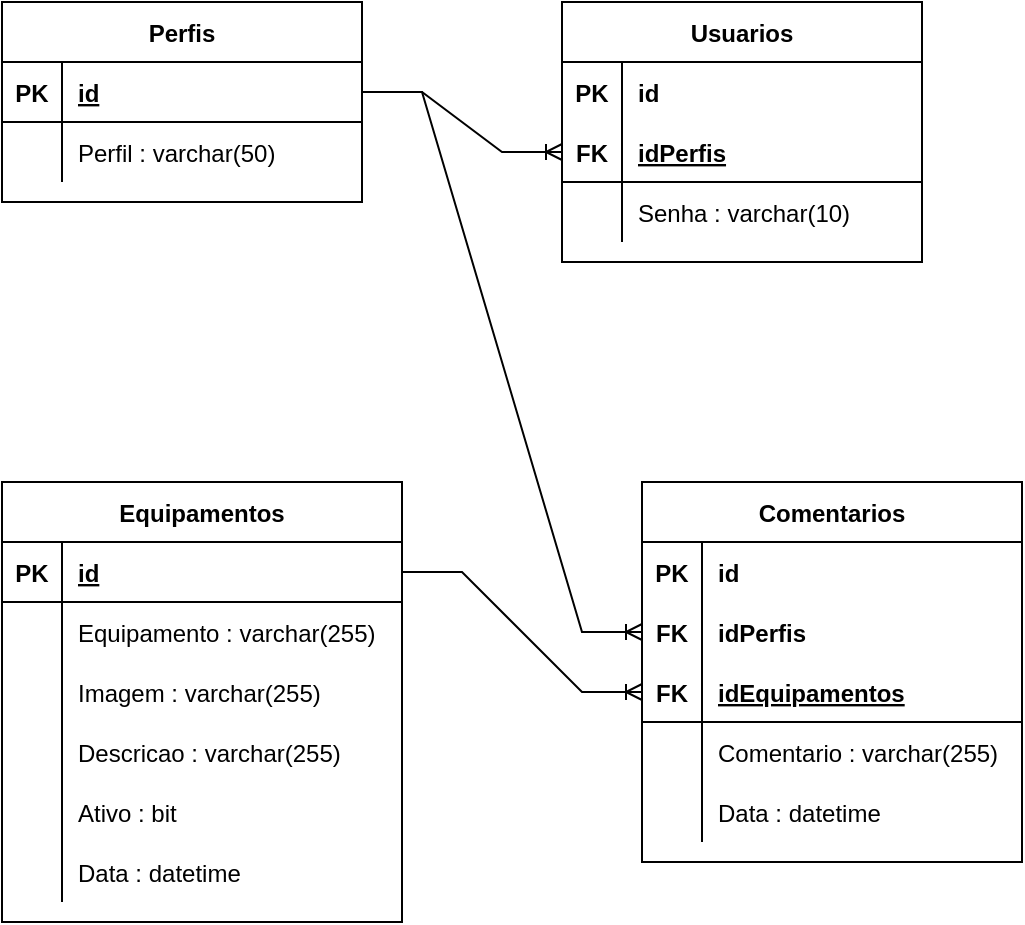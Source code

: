 <mxfile version="17.0.0" type="device" pages="2"><diagram id="tdPAcbB84zCWbQZBpgEY" name="Logico"><mxGraphModel dx="997" dy="548" grid="1" gridSize="10" guides="1" tooltips="1" connect="1" arrows="1" fold="1" page="1" pageScale="1" pageWidth="827" pageHeight="1169" math="0" shadow="0"><root><mxCell id="0"/><mxCell id="1" parent="0"/><mxCell id="6WgwJgQezo6RqMA8H8xF-1" value="Perfis" style="shape=table;startSize=30;container=1;collapsible=1;childLayout=tableLayout;fixedRows=1;rowLines=0;fontStyle=1;align=center;resizeLast=1;" vertex="1" parent="1"><mxGeometry x="120" y="160" width="180" height="100" as="geometry"/></mxCell><mxCell id="6WgwJgQezo6RqMA8H8xF-2" value="" style="shape=tableRow;horizontal=0;startSize=0;swimlaneHead=0;swimlaneBody=0;fillColor=none;collapsible=0;dropTarget=0;points=[[0,0.5],[1,0.5]];portConstraint=eastwest;top=0;left=0;right=0;bottom=1;" vertex="1" parent="6WgwJgQezo6RqMA8H8xF-1"><mxGeometry y="30" width="180" height="30" as="geometry"/></mxCell><mxCell id="6WgwJgQezo6RqMA8H8xF-3" value="PK" style="shape=partialRectangle;connectable=0;fillColor=none;top=0;left=0;bottom=0;right=0;fontStyle=1;overflow=hidden;" vertex="1" parent="6WgwJgQezo6RqMA8H8xF-2"><mxGeometry width="30" height="30" as="geometry"><mxRectangle width="30" height="30" as="alternateBounds"/></mxGeometry></mxCell><mxCell id="6WgwJgQezo6RqMA8H8xF-4" value="id" style="shape=partialRectangle;connectable=0;fillColor=none;top=0;left=0;bottom=0;right=0;align=left;spacingLeft=6;fontStyle=5;overflow=hidden;" vertex="1" parent="6WgwJgQezo6RqMA8H8xF-2"><mxGeometry x="30" width="150" height="30" as="geometry"><mxRectangle width="150" height="30" as="alternateBounds"/></mxGeometry></mxCell><mxCell id="6WgwJgQezo6RqMA8H8xF-5" value="" style="shape=tableRow;horizontal=0;startSize=0;swimlaneHead=0;swimlaneBody=0;fillColor=none;collapsible=0;dropTarget=0;points=[[0,0.5],[1,0.5]];portConstraint=eastwest;top=0;left=0;right=0;bottom=0;" vertex="1" parent="6WgwJgQezo6RqMA8H8xF-1"><mxGeometry y="60" width="180" height="30" as="geometry"/></mxCell><mxCell id="6WgwJgQezo6RqMA8H8xF-6" value="" style="shape=partialRectangle;connectable=0;fillColor=none;top=0;left=0;bottom=0;right=0;editable=1;overflow=hidden;" vertex="1" parent="6WgwJgQezo6RqMA8H8xF-5"><mxGeometry width="30" height="30" as="geometry"><mxRectangle width="30" height="30" as="alternateBounds"/></mxGeometry></mxCell><mxCell id="6WgwJgQezo6RqMA8H8xF-7" value="Perfil : varchar(50)" style="shape=partialRectangle;connectable=0;fillColor=none;top=0;left=0;bottom=0;right=0;align=left;spacingLeft=6;overflow=hidden;" vertex="1" parent="6WgwJgQezo6RqMA8H8xF-5"><mxGeometry x="30" width="150" height="30" as="geometry"><mxRectangle width="150" height="30" as="alternateBounds"/></mxGeometry></mxCell><mxCell id="6WgwJgQezo6RqMA8H8xF-14" value="Usuarios" style="shape=table;startSize=30;container=1;collapsible=1;childLayout=tableLayout;fixedRows=1;rowLines=0;fontStyle=1;align=center;resizeLast=1;" vertex="1" parent="1"><mxGeometry x="400" y="160" width="180" height="130" as="geometry"/></mxCell><mxCell id="JpD-9Fn8gxCFePUHghaz-8" value="" style="shape=tableRow;horizontal=0;startSize=0;swimlaneHead=0;swimlaneBody=0;fillColor=none;collapsible=0;dropTarget=0;points=[[0,0.5],[1,0.5]];portConstraint=eastwest;top=0;left=0;right=0;bottom=0;" vertex="1" parent="6WgwJgQezo6RqMA8H8xF-14"><mxGeometry y="30" width="180" height="30" as="geometry"/></mxCell><mxCell id="JpD-9Fn8gxCFePUHghaz-9" value="PK" style="shape=partialRectangle;connectable=0;fillColor=none;top=0;left=0;bottom=0;right=0;fontStyle=1;overflow=hidden;" vertex="1" parent="JpD-9Fn8gxCFePUHghaz-8"><mxGeometry width="30" height="30" as="geometry"><mxRectangle width="30" height="30" as="alternateBounds"/></mxGeometry></mxCell><mxCell id="JpD-9Fn8gxCFePUHghaz-10" value="id" style="shape=partialRectangle;connectable=0;fillColor=none;top=0;left=0;bottom=0;right=0;align=left;spacingLeft=6;fontStyle=1;overflow=hidden;" vertex="1" parent="JpD-9Fn8gxCFePUHghaz-8"><mxGeometry x="30" width="150" height="30" as="geometry"><mxRectangle width="150" height="30" as="alternateBounds"/></mxGeometry></mxCell><mxCell id="6WgwJgQezo6RqMA8H8xF-15" value="" style="shape=tableRow;horizontal=0;startSize=0;swimlaneHead=0;swimlaneBody=0;fillColor=none;collapsible=0;dropTarget=0;points=[[0,0.5],[1,0.5]];portConstraint=eastwest;top=0;left=0;right=0;bottom=1;" vertex="1" parent="6WgwJgQezo6RqMA8H8xF-14"><mxGeometry y="60" width="180" height="30" as="geometry"/></mxCell><mxCell id="6WgwJgQezo6RqMA8H8xF-16" value="FK" style="shape=partialRectangle;connectable=0;fillColor=none;top=0;left=0;bottom=0;right=0;fontStyle=1;overflow=hidden;" vertex="1" parent="6WgwJgQezo6RqMA8H8xF-15"><mxGeometry width="30" height="30" as="geometry"><mxRectangle width="30" height="30" as="alternateBounds"/></mxGeometry></mxCell><mxCell id="6WgwJgQezo6RqMA8H8xF-17" value="idPerfis" style="shape=partialRectangle;connectable=0;fillColor=none;top=0;left=0;bottom=0;right=0;align=left;spacingLeft=6;fontStyle=5;overflow=hidden;" vertex="1" parent="6WgwJgQezo6RqMA8H8xF-15"><mxGeometry x="30" width="150" height="30" as="geometry"><mxRectangle width="150" height="30" as="alternateBounds"/></mxGeometry></mxCell><mxCell id="6WgwJgQezo6RqMA8H8xF-18" value="" style="shape=tableRow;horizontal=0;startSize=0;swimlaneHead=0;swimlaneBody=0;fillColor=none;collapsible=0;dropTarget=0;points=[[0,0.5],[1,0.5]];portConstraint=eastwest;top=0;left=0;right=0;bottom=0;" vertex="1" parent="6WgwJgQezo6RqMA8H8xF-14"><mxGeometry y="90" width="180" height="30" as="geometry"/></mxCell><mxCell id="6WgwJgQezo6RqMA8H8xF-19" value="" style="shape=partialRectangle;connectable=0;fillColor=none;top=0;left=0;bottom=0;right=0;editable=1;overflow=hidden;" vertex="1" parent="6WgwJgQezo6RqMA8H8xF-18"><mxGeometry width="30" height="30" as="geometry"><mxRectangle width="30" height="30" as="alternateBounds"/></mxGeometry></mxCell><mxCell id="6WgwJgQezo6RqMA8H8xF-20" value="Senha : varchar(10)" style="shape=partialRectangle;connectable=0;fillColor=none;top=0;left=0;bottom=0;right=0;align=left;spacingLeft=6;overflow=hidden;" vertex="1" parent="6WgwJgQezo6RqMA8H8xF-18"><mxGeometry x="30" width="150" height="30" as="geometry"><mxRectangle width="150" height="30" as="alternateBounds"/></mxGeometry></mxCell><mxCell id="6WgwJgQezo6RqMA8H8xF-27" value="Equipamentos" style="shape=table;startSize=30;container=1;collapsible=1;childLayout=tableLayout;fixedRows=1;rowLines=0;fontStyle=1;align=center;resizeLast=1;" vertex="1" parent="1"><mxGeometry x="120" y="400" width="200" height="220" as="geometry"/></mxCell><mxCell id="6WgwJgQezo6RqMA8H8xF-28" value="" style="shape=tableRow;horizontal=0;startSize=0;swimlaneHead=0;swimlaneBody=0;fillColor=none;collapsible=0;dropTarget=0;points=[[0,0.5],[1,0.5]];portConstraint=eastwest;top=0;left=0;right=0;bottom=1;" vertex="1" parent="6WgwJgQezo6RqMA8H8xF-27"><mxGeometry y="30" width="200" height="30" as="geometry"/></mxCell><mxCell id="6WgwJgQezo6RqMA8H8xF-29" value="PK" style="shape=partialRectangle;connectable=0;fillColor=none;top=0;left=0;bottom=0;right=0;fontStyle=1;overflow=hidden;" vertex="1" parent="6WgwJgQezo6RqMA8H8xF-28"><mxGeometry width="30" height="30" as="geometry"><mxRectangle width="30" height="30" as="alternateBounds"/></mxGeometry></mxCell><mxCell id="6WgwJgQezo6RqMA8H8xF-30" value="id" style="shape=partialRectangle;connectable=0;fillColor=none;top=0;left=0;bottom=0;right=0;align=left;spacingLeft=6;fontStyle=5;overflow=hidden;" vertex="1" parent="6WgwJgQezo6RqMA8H8xF-28"><mxGeometry x="30" width="170" height="30" as="geometry"><mxRectangle width="170" height="30" as="alternateBounds"/></mxGeometry></mxCell><mxCell id="6WgwJgQezo6RqMA8H8xF-31" value="" style="shape=tableRow;horizontal=0;startSize=0;swimlaneHead=0;swimlaneBody=0;fillColor=none;collapsible=0;dropTarget=0;points=[[0,0.5],[1,0.5]];portConstraint=eastwest;top=0;left=0;right=0;bottom=0;" vertex="1" parent="6WgwJgQezo6RqMA8H8xF-27"><mxGeometry y="60" width="200" height="30" as="geometry"/></mxCell><mxCell id="6WgwJgQezo6RqMA8H8xF-32" value="" style="shape=partialRectangle;connectable=0;fillColor=none;top=0;left=0;bottom=0;right=0;editable=1;overflow=hidden;" vertex="1" parent="6WgwJgQezo6RqMA8H8xF-31"><mxGeometry width="30" height="30" as="geometry"><mxRectangle width="30" height="30" as="alternateBounds"/></mxGeometry></mxCell><mxCell id="6WgwJgQezo6RqMA8H8xF-33" value="Equipamento : varchar(255)" style="shape=partialRectangle;connectable=0;fillColor=none;top=0;left=0;bottom=0;right=0;align=left;spacingLeft=6;overflow=hidden;" vertex="1" parent="6WgwJgQezo6RqMA8H8xF-31"><mxGeometry x="30" width="170" height="30" as="geometry"><mxRectangle width="170" height="30" as="alternateBounds"/></mxGeometry></mxCell><mxCell id="6WgwJgQezo6RqMA8H8xF-34" value="" style="shape=tableRow;horizontal=0;startSize=0;swimlaneHead=0;swimlaneBody=0;fillColor=none;collapsible=0;dropTarget=0;points=[[0,0.5],[1,0.5]];portConstraint=eastwest;top=0;left=0;right=0;bottom=0;" vertex="1" parent="6WgwJgQezo6RqMA8H8xF-27"><mxGeometry y="90" width="200" height="30" as="geometry"/></mxCell><mxCell id="6WgwJgQezo6RqMA8H8xF-35" value="" style="shape=partialRectangle;connectable=0;fillColor=none;top=0;left=0;bottom=0;right=0;editable=1;overflow=hidden;" vertex="1" parent="6WgwJgQezo6RqMA8H8xF-34"><mxGeometry width="30" height="30" as="geometry"><mxRectangle width="30" height="30" as="alternateBounds"/></mxGeometry></mxCell><mxCell id="6WgwJgQezo6RqMA8H8xF-36" value="Imagem : varchar(255)" style="shape=partialRectangle;connectable=0;fillColor=none;top=0;left=0;bottom=0;right=0;align=left;spacingLeft=6;overflow=hidden;" vertex="1" parent="6WgwJgQezo6RqMA8H8xF-34"><mxGeometry x="30" width="170" height="30" as="geometry"><mxRectangle width="170" height="30" as="alternateBounds"/></mxGeometry></mxCell><mxCell id="6WgwJgQezo6RqMA8H8xF-37" value="" style="shape=tableRow;horizontal=0;startSize=0;swimlaneHead=0;swimlaneBody=0;fillColor=none;collapsible=0;dropTarget=0;points=[[0,0.5],[1,0.5]];portConstraint=eastwest;top=0;left=0;right=0;bottom=0;" vertex="1" parent="6WgwJgQezo6RqMA8H8xF-27"><mxGeometry y="120" width="200" height="30" as="geometry"/></mxCell><mxCell id="6WgwJgQezo6RqMA8H8xF-38" value="" style="shape=partialRectangle;connectable=0;fillColor=none;top=0;left=0;bottom=0;right=0;editable=1;overflow=hidden;" vertex="1" parent="6WgwJgQezo6RqMA8H8xF-37"><mxGeometry width="30" height="30" as="geometry"><mxRectangle width="30" height="30" as="alternateBounds"/></mxGeometry></mxCell><mxCell id="6WgwJgQezo6RqMA8H8xF-39" value="Descricao : varchar(255)" style="shape=partialRectangle;connectable=0;fillColor=none;top=0;left=0;bottom=0;right=0;align=left;spacingLeft=6;overflow=hidden;" vertex="1" parent="6WgwJgQezo6RqMA8H8xF-37"><mxGeometry x="30" width="170" height="30" as="geometry"><mxRectangle width="170" height="30" as="alternateBounds"/></mxGeometry></mxCell><mxCell id="JpD-9Fn8gxCFePUHghaz-18" value="" style="shape=tableRow;horizontal=0;startSize=0;swimlaneHead=0;swimlaneBody=0;fillColor=none;collapsible=0;dropTarget=0;points=[[0,0.5],[1,0.5]];portConstraint=eastwest;top=0;left=0;right=0;bottom=0;" vertex="1" parent="6WgwJgQezo6RqMA8H8xF-27"><mxGeometry y="150" width="200" height="30" as="geometry"/></mxCell><mxCell id="JpD-9Fn8gxCFePUHghaz-19" value="" style="shape=partialRectangle;connectable=0;fillColor=none;top=0;left=0;bottom=0;right=0;editable=1;overflow=hidden;" vertex="1" parent="JpD-9Fn8gxCFePUHghaz-18"><mxGeometry width="30" height="30" as="geometry"><mxRectangle width="30" height="30" as="alternateBounds"/></mxGeometry></mxCell><mxCell id="JpD-9Fn8gxCFePUHghaz-20" value="Ativo : bit" style="shape=partialRectangle;connectable=0;fillColor=none;top=0;left=0;bottom=0;right=0;align=left;spacingLeft=6;overflow=hidden;" vertex="1" parent="JpD-9Fn8gxCFePUHghaz-18"><mxGeometry x="30" width="170" height="30" as="geometry"><mxRectangle width="170" height="30" as="alternateBounds"/></mxGeometry></mxCell><mxCell id="JpD-9Fn8gxCFePUHghaz-21" value="" style="shape=tableRow;horizontal=0;startSize=0;swimlaneHead=0;swimlaneBody=0;fillColor=none;collapsible=0;dropTarget=0;points=[[0,0.5],[1,0.5]];portConstraint=eastwest;top=0;left=0;right=0;bottom=0;" vertex="1" parent="6WgwJgQezo6RqMA8H8xF-27"><mxGeometry y="180" width="200" height="30" as="geometry"/></mxCell><mxCell id="JpD-9Fn8gxCFePUHghaz-22" value="" style="shape=partialRectangle;connectable=0;fillColor=none;top=0;left=0;bottom=0;right=0;editable=1;overflow=hidden;" vertex="1" parent="JpD-9Fn8gxCFePUHghaz-21"><mxGeometry width="30" height="30" as="geometry"><mxRectangle width="30" height="30" as="alternateBounds"/></mxGeometry></mxCell><mxCell id="JpD-9Fn8gxCFePUHghaz-23" value="Data : datetime" style="shape=partialRectangle;connectable=0;fillColor=none;top=0;left=0;bottom=0;right=0;align=left;spacingLeft=6;overflow=hidden;" vertex="1" parent="JpD-9Fn8gxCFePUHghaz-21"><mxGeometry x="30" width="170" height="30" as="geometry"><mxRectangle width="170" height="30" as="alternateBounds"/></mxGeometry></mxCell><mxCell id="6WgwJgQezo6RqMA8H8xF-40" value="Comentarios" style="shape=table;startSize=30;container=1;collapsible=1;childLayout=tableLayout;fixedRows=1;rowLines=0;fontStyle=1;align=center;resizeLast=1;" vertex="1" parent="1"><mxGeometry x="440" y="400" width="190" height="190" as="geometry"/></mxCell><mxCell id="JpD-9Fn8gxCFePUHghaz-30" value="" style="shape=tableRow;horizontal=0;startSize=0;swimlaneHead=0;swimlaneBody=0;fillColor=none;collapsible=0;dropTarget=0;points=[[0,0.5],[1,0.5]];portConstraint=eastwest;top=0;left=0;right=0;bottom=0;" vertex="1" parent="6WgwJgQezo6RqMA8H8xF-40"><mxGeometry y="30" width="190" height="30" as="geometry"/></mxCell><mxCell id="JpD-9Fn8gxCFePUHghaz-31" value="PK" style="shape=partialRectangle;connectable=0;fillColor=none;top=0;left=0;bottom=0;right=0;fontStyle=1;overflow=hidden;" vertex="1" parent="JpD-9Fn8gxCFePUHghaz-30"><mxGeometry width="30" height="30" as="geometry"><mxRectangle width="30" height="30" as="alternateBounds"/></mxGeometry></mxCell><mxCell id="JpD-9Fn8gxCFePUHghaz-32" value="id" style="shape=partialRectangle;connectable=0;fillColor=none;top=0;left=0;bottom=0;right=0;align=left;spacingLeft=6;fontStyle=1;overflow=hidden;" vertex="1" parent="JpD-9Fn8gxCFePUHghaz-30"><mxGeometry x="30" width="160" height="30" as="geometry"><mxRectangle width="160" height="30" as="alternateBounds"/></mxGeometry></mxCell><mxCell id="JpD-9Fn8gxCFePUHghaz-27" value="" style="shape=tableRow;horizontal=0;startSize=0;swimlaneHead=0;swimlaneBody=0;fillColor=none;collapsible=0;dropTarget=0;points=[[0,0.5],[1,0.5]];portConstraint=eastwest;top=0;left=0;right=0;bottom=0;fontStyle=1" vertex="1" parent="6WgwJgQezo6RqMA8H8xF-40"><mxGeometry y="60" width="190" height="30" as="geometry"/></mxCell><mxCell id="JpD-9Fn8gxCFePUHghaz-28" value="FK" style="shape=partialRectangle;connectable=0;fillColor=none;top=0;left=0;bottom=0;right=0;fontStyle=1;overflow=hidden;" vertex="1" parent="JpD-9Fn8gxCFePUHghaz-27"><mxGeometry width="30" height="30" as="geometry"><mxRectangle width="30" height="30" as="alternateBounds"/></mxGeometry></mxCell><mxCell id="JpD-9Fn8gxCFePUHghaz-29" value="idPerfis" style="shape=partialRectangle;connectable=0;fillColor=none;top=0;left=0;bottom=0;right=0;align=left;spacingLeft=6;fontStyle=1;overflow=hidden;" vertex="1" parent="JpD-9Fn8gxCFePUHghaz-27"><mxGeometry x="30" width="160" height="30" as="geometry"><mxRectangle width="160" height="30" as="alternateBounds"/></mxGeometry></mxCell><mxCell id="6WgwJgQezo6RqMA8H8xF-41" value="" style="shape=tableRow;horizontal=0;startSize=0;swimlaneHead=0;swimlaneBody=0;fillColor=none;collapsible=0;dropTarget=0;points=[[0,0.5],[1,0.5]];portConstraint=eastwest;top=0;left=0;right=0;bottom=1;" vertex="1" parent="6WgwJgQezo6RqMA8H8xF-40"><mxGeometry y="90" width="190" height="30" as="geometry"/></mxCell><mxCell id="6WgwJgQezo6RqMA8H8xF-42" value="FK" style="shape=partialRectangle;connectable=0;fillColor=none;top=0;left=0;bottom=0;right=0;fontStyle=1;overflow=hidden;" vertex="1" parent="6WgwJgQezo6RqMA8H8xF-41"><mxGeometry width="30" height="30" as="geometry"><mxRectangle width="30" height="30" as="alternateBounds"/></mxGeometry></mxCell><mxCell id="6WgwJgQezo6RqMA8H8xF-43" value="idEquipamentos" style="shape=partialRectangle;connectable=0;fillColor=none;top=0;left=0;bottom=0;right=0;align=left;spacingLeft=6;fontStyle=5;overflow=hidden;" vertex="1" parent="6WgwJgQezo6RqMA8H8xF-41"><mxGeometry x="30" width="160" height="30" as="geometry"><mxRectangle width="160" height="30" as="alternateBounds"/></mxGeometry></mxCell><mxCell id="6WgwJgQezo6RqMA8H8xF-44" value="" style="shape=tableRow;horizontal=0;startSize=0;swimlaneHead=0;swimlaneBody=0;fillColor=none;collapsible=0;dropTarget=0;points=[[0,0.5],[1,0.5]];portConstraint=eastwest;top=0;left=0;right=0;bottom=0;" vertex="1" parent="6WgwJgQezo6RqMA8H8xF-40"><mxGeometry y="120" width="190" height="30" as="geometry"/></mxCell><mxCell id="6WgwJgQezo6RqMA8H8xF-45" value="" style="shape=partialRectangle;connectable=0;fillColor=none;top=0;left=0;bottom=0;right=0;editable=1;overflow=hidden;" vertex="1" parent="6WgwJgQezo6RqMA8H8xF-44"><mxGeometry width="30" height="30" as="geometry"><mxRectangle width="30" height="30" as="alternateBounds"/></mxGeometry></mxCell><mxCell id="6WgwJgQezo6RqMA8H8xF-46" value="Comentario : varchar(255)" style="shape=partialRectangle;connectable=0;fillColor=none;top=0;left=0;bottom=0;right=0;align=left;spacingLeft=6;overflow=hidden;" vertex="1" parent="6WgwJgQezo6RqMA8H8xF-44"><mxGeometry x="30" width="160" height="30" as="geometry"><mxRectangle width="160" height="30" as="alternateBounds"/></mxGeometry></mxCell><mxCell id="6WgwJgQezo6RqMA8H8xF-47" value="" style="shape=tableRow;horizontal=0;startSize=0;swimlaneHead=0;swimlaneBody=0;fillColor=none;collapsible=0;dropTarget=0;points=[[0,0.5],[1,0.5]];portConstraint=eastwest;top=0;left=0;right=0;bottom=0;" vertex="1" parent="6WgwJgQezo6RqMA8H8xF-40"><mxGeometry y="150" width="190" height="30" as="geometry"/></mxCell><mxCell id="6WgwJgQezo6RqMA8H8xF-48" value="" style="shape=partialRectangle;connectable=0;fillColor=none;top=0;left=0;bottom=0;right=0;editable=1;overflow=hidden;" vertex="1" parent="6WgwJgQezo6RqMA8H8xF-47"><mxGeometry width="30" height="30" as="geometry"><mxRectangle width="30" height="30" as="alternateBounds"/></mxGeometry></mxCell><mxCell id="6WgwJgQezo6RqMA8H8xF-49" value="Data : datetime" style="shape=partialRectangle;connectable=0;fillColor=none;top=0;left=0;bottom=0;right=0;align=left;spacingLeft=6;overflow=hidden;" vertex="1" parent="6WgwJgQezo6RqMA8H8xF-47"><mxGeometry x="30" width="160" height="30" as="geometry"><mxRectangle width="160" height="30" as="alternateBounds"/></mxGeometry></mxCell><mxCell id="JpD-9Fn8gxCFePUHghaz-33" value="" style="edgeStyle=entityRelationEdgeStyle;fontSize=12;html=1;endArrow=ERoneToMany;rounded=0;" edge="1" parent="1" source="6WgwJgQezo6RqMA8H8xF-2" target="6WgwJgQezo6RqMA8H8xF-15"><mxGeometry width="100" height="100" relative="1" as="geometry"><mxPoint x="290" y="380" as="sourcePoint"/><mxPoint x="390" y="280" as="targetPoint"/></mxGeometry></mxCell><mxCell id="JpD-9Fn8gxCFePUHghaz-34" value="" style="edgeStyle=entityRelationEdgeStyle;fontSize=12;html=1;endArrow=ERoneToMany;rounded=0;" edge="1" parent="1" source="6WgwJgQezo6RqMA8H8xF-2" target="JpD-9Fn8gxCFePUHghaz-27"><mxGeometry width="100" height="100" relative="1" as="geometry"><mxPoint x="300" y="290" as="sourcePoint"/><mxPoint x="400" y="320" as="targetPoint"/></mxGeometry></mxCell><mxCell id="JpD-9Fn8gxCFePUHghaz-35" value="" style="edgeStyle=entityRelationEdgeStyle;fontSize=12;html=1;endArrow=ERoneToMany;rounded=0;" edge="1" parent="1" source="6WgwJgQezo6RqMA8H8xF-28" target="6WgwJgQezo6RqMA8H8xF-41"><mxGeometry width="100" height="100" relative="1" as="geometry"><mxPoint x="240" y="280" as="sourcePoint"/><mxPoint x="340" y="550" as="targetPoint"/></mxGeometry></mxCell></root></mxGraphModel></diagram><diagram id="pWdBas2pma8MtRE70VwR" name="Atividades"><mxGraphModel dx="997" dy="548" grid="1" gridSize="10" guides="1" tooltips="1" connect="1" arrows="1" fold="1" page="1" pageScale="1" pageWidth="827" pageHeight="1169" math="0" shadow="0"><root><mxCell id="mpQ9d0ehtiU9XepWLWbp-0"/><mxCell id="mpQ9d0ehtiU9XepWLWbp-1" parent="mpQ9d0ehtiU9XepWLWbp-0"/><mxCell id="sCUvoEpc41cK1C80N4aV-0" value="" style="ellipse;html=1;shape=endState;fillColor=#000000;strokeColor=#ff0000;" vertex="1" parent="mpQ9d0ehtiU9XepWLWbp-1"><mxGeometry x="280" y="700" width="30" height="30" as="geometry"/></mxCell><mxCell id="sCUvoEpc41cK1C80N4aV-1" value="" style="ellipse;html=1;shape=startState;fillColor=#000000;strokeColor=#ff0000;" vertex="1" parent="mpQ9d0ehtiU9XepWLWbp-1"><mxGeometry x="280" y="80" width="30" height="30" as="geometry"/></mxCell><mxCell id="sCUvoEpc41cK1C80N4aV-2" value="" style="edgeStyle=orthogonalEdgeStyle;html=1;verticalAlign=bottom;endArrow=open;endSize=8;strokeColor=#ff0000;rounded=0;" edge="1" source="sCUvoEpc41cK1C80N4aV-1" parent="mpQ9d0ehtiU9XepWLWbp-1"><mxGeometry relative="1" as="geometry"><mxPoint x="295" y="170" as="targetPoint"/></mxGeometry></mxCell><mxCell id="sCUvoEpc41cK1C80N4aV-3" value="Efetuar Login" style="rounded=1;whiteSpace=wrap;html=1;arcSize=40;fontColor=#000000;fillColor=#ffffc0;strokeColor=#ff0000;" vertex="1" parent="mpQ9d0ehtiU9XepWLWbp-1"><mxGeometry x="235" y="180" width="120" height="40" as="geometry"/></mxCell><mxCell id="sCUvoEpc41cK1C80N4aV-4" value="" style="edgeStyle=orthogonalEdgeStyle;html=1;verticalAlign=bottom;endArrow=open;endSize=8;strokeColor=#ff0000;rounded=0;entryX=0.5;entryY=0;entryDx=0;entryDy=0;" edge="1" source="sCUvoEpc41cK1C80N4aV-3" parent="mpQ9d0ehtiU9XepWLWbp-1" target="sCUvoEpc41cK1C80N4aV-5"><mxGeometry relative="1" as="geometry"><mxPoint x="295" y="280" as="targetPoint"/></mxGeometry></mxCell><mxCell id="sCUvoEpc41cK1C80N4aV-5" value="Usuário é válido?" style="rhombus;whiteSpace=wrap;html=1;fillColor=#ffffc0;strokeColor=#ff0000;" vertex="1" parent="mpQ9d0ehtiU9XepWLWbp-1"><mxGeometry x="260" y="300" width="80" height="60" as="geometry"/></mxCell><mxCell id="sCUvoEpc41cK1C80N4aV-6" value="no" style="edgeStyle=orthogonalEdgeStyle;html=1;align=left;verticalAlign=bottom;endArrow=open;endSize=8;strokeColor=#ff0000;rounded=0;entryX=0;entryY=0.5;entryDx=0;entryDy=0;" edge="1" source="sCUvoEpc41cK1C80N4aV-5" parent="mpQ9d0ehtiU9XepWLWbp-1" target="sCUvoEpc41cK1C80N4aV-8"><mxGeometry x="-1" relative="1" as="geometry"><mxPoint x="440" y="320" as="targetPoint"/></mxGeometry></mxCell><mxCell id="sCUvoEpc41cK1C80N4aV-7" value="yes" style="edgeStyle=orthogonalEdgeStyle;html=1;align=left;verticalAlign=top;endArrow=open;endSize=8;strokeColor=#ff0000;rounded=0;entryX=0.5;entryY=0;entryDx=0;entryDy=0;" edge="1" source="sCUvoEpc41cK1C80N4aV-5" parent="mpQ9d0ehtiU9XepWLWbp-1" target="sCUvoEpc41cK1C80N4aV-10"><mxGeometry x="-1" relative="1" as="geometry"><mxPoint x="300" y="400" as="targetPoint"/></mxGeometry></mxCell><mxCell id="sCUvoEpc41cK1C80N4aV-9" style="edgeStyle=orthogonalEdgeStyle;rounded=0;orthogonalLoop=1;jettySize=auto;html=1;entryX=1;entryY=0.5;entryDx=0;entryDy=0;" edge="1" parent="mpQ9d0ehtiU9XepWLWbp-1" source="sCUvoEpc41cK1C80N4aV-8" target="sCUvoEpc41cK1C80N4aV-3"><mxGeometry relative="1" as="geometry"><Array as="points"><mxPoint x="520" y="200"/></Array></mxGeometry></mxCell><mxCell id="sCUvoEpc41cK1C80N4aV-8" value="Mostrar dados inválidos" style="rounded=1;whiteSpace=wrap;html=1;arcSize=40;fontColor=#000000;fillColor=#ffffc0;strokeColor=#ff0000;" vertex="1" parent="mpQ9d0ehtiU9XepWLWbp-1"><mxGeometry x="450" y="300" width="120" height="40" as="geometry"/></mxCell><mxCell id="sCUvoEpc41cK1C80N4aV-16" style="edgeStyle=orthogonalEdgeStyle;rounded=0;orthogonalLoop=1;jettySize=auto;html=1;entryX=0.5;entryY=0;entryDx=0;entryDy=0;" edge="1" parent="mpQ9d0ehtiU9XepWLWbp-1" source="sCUvoEpc41cK1C80N4aV-10" target="sCUvoEpc41cK1C80N4aV-11"><mxGeometry relative="1" as="geometry"/></mxCell><mxCell id="sCUvoEpc41cK1C80N4aV-19" style="edgeStyle=orthogonalEdgeStyle;rounded=0;orthogonalLoop=1;jettySize=auto;html=1;" edge="1" parent="mpQ9d0ehtiU9XepWLWbp-1" source="sCUvoEpc41cK1C80N4aV-10" target="sCUvoEpc41cK1C80N4aV-14"><mxGeometry relative="1" as="geometry"/></mxCell><mxCell id="sCUvoEpc41cK1C80N4aV-10" value="Acessar página de equipamentos" style="rounded=1;whiteSpace=wrap;html=1;arcSize=40;fontColor=#000000;fillColor=#ffffc0;strokeColor=#ff0000;" vertex="1" parent="mpQ9d0ehtiU9XepWLWbp-1"><mxGeometry x="240" y="430" width="120" height="40" as="geometry"/></mxCell><mxCell id="sCUvoEpc41cK1C80N4aV-18" style="edgeStyle=orthogonalEdgeStyle;rounded=0;orthogonalLoop=1;jettySize=auto;html=1;entryX=0.5;entryY=0;entryDx=0;entryDy=0;" edge="1" parent="mpQ9d0ehtiU9XepWLWbp-1" source="sCUvoEpc41cK1C80N4aV-11" target="sCUvoEpc41cK1C80N4aV-12"><mxGeometry relative="1" as="geometry"/></mxCell><mxCell id="sCUvoEpc41cK1C80N4aV-20" style="edgeStyle=orthogonalEdgeStyle;rounded=0;orthogonalLoop=1;jettySize=auto;html=1;" edge="1" parent="mpQ9d0ehtiU9XepWLWbp-1" source="sCUvoEpc41cK1C80N4aV-11" target="sCUvoEpc41cK1C80N4aV-13"><mxGeometry relative="1" as="geometry"/></mxCell><mxCell id="sCUvoEpc41cK1C80N4aV-11" value="Cadastrar novo equipamento" style="rounded=1;whiteSpace=wrap;html=1;arcSize=40;fontColor=#000000;fillColor=#ffffc0;strokeColor=#ff0000;" vertex="1" parent="mpQ9d0ehtiU9XepWLWbp-1"><mxGeometry x="235" y="530" width="120" height="40" as="geometry"/></mxCell><mxCell id="sCUvoEpc41cK1C80N4aV-21" style="edgeStyle=orthogonalEdgeStyle;rounded=0;orthogonalLoop=1;jettySize=auto;html=1;entryX=0.5;entryY=0;entryDx=0;entryDy=0;" edge="1" parent="mpQ9d0ehtiU9XepWLWbp-1" source="sCUvoEpc41cK1C80N4aV-12" target="sCUvoEpc41cK1C80N4aV-0"><mxGeometry relative="1" as="geometry"/></mxCell><mxCell id="sCUvoEpc41cK1C80N4aV-12" value="Excluir Equipamento" style="rounded=1;whiteSpace=wrap;html=1;arcSize=40;fontColor=#000000;fillColor=#ffffc0;strokeColor=#ff0000;" vertex="1" parent="mpQ9d0ehtiU9XepWLWbp-1"><mxGeometry x="140" y="620" width="120" height="40" as="geometry"/></mxCell><mxCell id="sCUvoEpc41cK1C80N4aV-22" style="edgeStyle=orthogonalEdgeStyle;rounded=0;orthogonalLoop=1;jettySize=auto;html=1;entryX=0.5;entryY=0;entryDx=0;entryDy=0;" edge="1" parent="mpQ9d0ehtiU9XepWLWbp-1" source="sCUvoEpc41cK1C80N4aV-13" target="sCUvoEpc41cK1C80N4aV-0"><mxGeometry relative="1" as="geometry"/></mxCell><mxCell id="sCUvoEpc41cK1C80N4aV-13" value="Cadastrar Comentário" style="rounded=1;whiteSpace=wrap;html=1;arcSize=40;fontColor=#000000;fillColor=#ffffc0;strokeColor=#ff0000;" vertex="1" parent="mpQ9d0ehtiU9XepWLWbp-1"><mxGeometry x="330" y="620" width="120" height="40" as="geometry"/></mxCell><mxCell id="sCUvoEpc41cK1C80N4aV-23" style="edgeStyle=orthogonalEdgeStyle;rounded=0;orthogonalLoop=1;jettySize=auto;html=1;entryX=1;entryY=0.5;entryDx=0;entryDy=0;" edge="1" parent="mpQ9d0ehtiU9XepWLWbp-1" source="sCUvoEpc41cK1C80N4aV-14" target="sCUvoEpc41cK1C80N4aV-3"><mxGeometry relative="1" as="geometry"><Array as="points"><mxPoint x="600" y="450"/><mxPoint x="600" y="200"/></Array></mxGeometry></mxCell><mxCell id="sCUvoEpc41cK1C80N4aV-14" value="Fazer logout" style="rounded=1;whiteSpace=wrap;html=1;arcSize=40;fontColor=#000000;fillColor=#ffffc0;strokeColor=#ff0000;" vertex="1" parent="mpQ9d0ehtiU9XepWLWbp-1"><mxGeometry x="450" y="430" width="120" height="40" as="geometry"/></mxCell></root></mxGraphModel></diagram></mxfile>